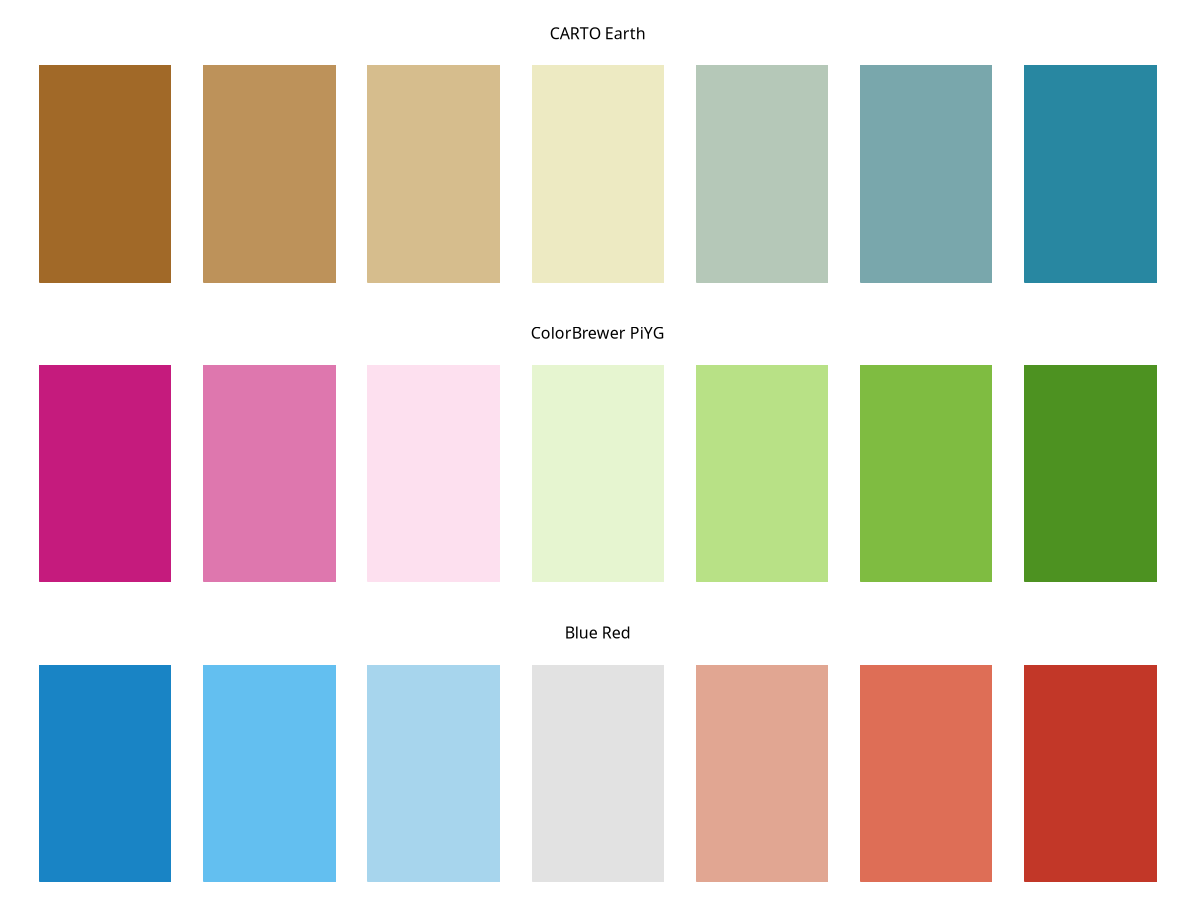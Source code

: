 set terminal svg size 900,300 font 'Verdana,20'
set out "../../src/fundamental/img/div_color.svg"

set multiplot layout 3,1
unset key
unset border
unset xtics
unset ytics


set style fill solid
set xrange [0.5:7.5]

set title 'CARTO Earth'
$data << EOD
0xA16928
0xbd925a
0xd6bd8d
0xedeac2
0xb5c8b8
0x79a7ac
0x2887a1
EOD
plot $data u ($0+1):(0):(0.4):(0.4):1 w boxxy lc rgb variable

set title 'ColorBrewer PiYG'
$data1 << EOD
0xC51B7D
0xDE77AE
0xFDE0EF
0xE6F5D0
0xB8E186
0x7FBC41
0x4D9221
EOD
plot $data1 u ($0+1):(0):(0.4):(0.4):1 w boxxy lc rgb variable

set title 'Blue Red'
$data2 << EOD
0x1984c5
0x63bff0
0xa7d5ed
0xe2e2e2
0xe1a692
0xde6e56
0xc23728
EOD
plot $data2 u ($0+1):(0):(0.4):(0.4):1 w boxxy lc rgb variable